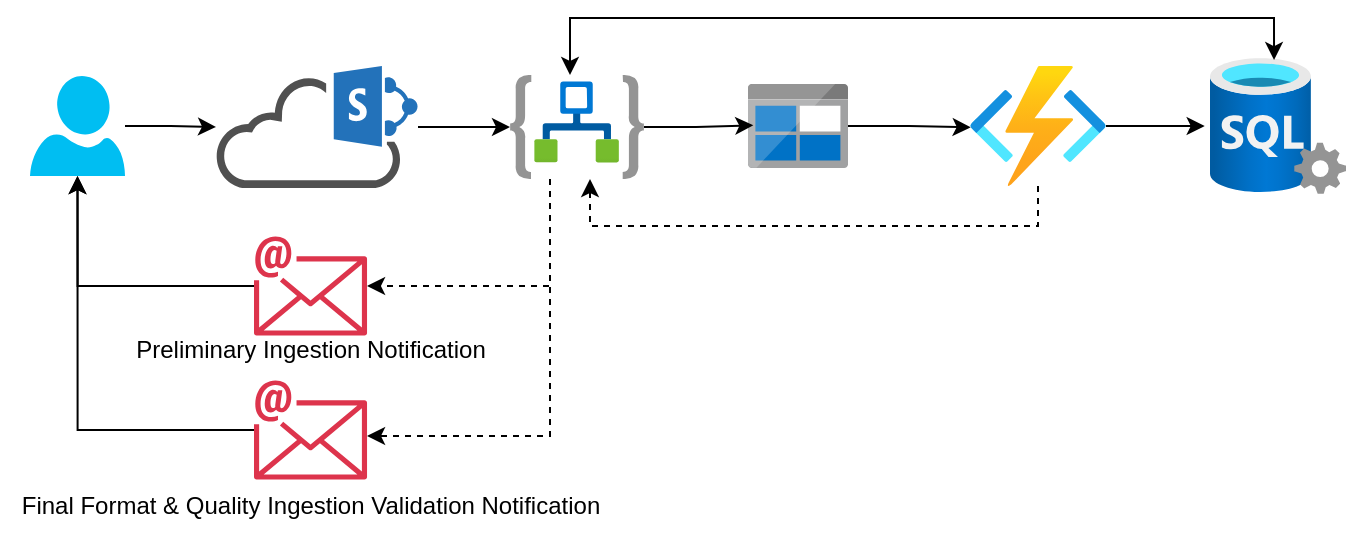 <mxfile version="25.0.3">
  <diagram name="Page-1" id="u4xFz9gf6InahcVyrAAL">
    <mxGraphModel dx="611" dy="352" grid="1" gridSize="10" guides="1" tooltips="1" connect="1" arrows="1" fold="1" page="1" pageScale="1" pageWidth="850" pageHeight="1100" math="0" shadow="0">
      <root>
        <mxCell id="0" />
        <mxCell id="1" parent="0" />
        <mxCell id="qH5hMdlcWvjnzULhuMrj-7" style="edgeStyle=orthogonalEdgeStyle;rounded=0;orthogonalLoop=1;jettySize=auto;html=1;" edge="1" parent="1" source="qH5hMdlcWvjnzULhuMrj-1" target="qH5hMdlcWvjnzULhuMrj-2">
          <mxGeometry relative="1" as="geometry" />
        </mxCell>
        <mxCell id="qH5hMdlcWvjnzULhuMrj-1" value="" style="verticalLabelPosition=bottom;html=1;verticalAlign=top;align=center;strokeColor=none;fillColor=#00BEF2;shape=mxgraph.azure.user;" vertex="1" parent="1">
          <mxGeometry x="140" y="180" width="47.5" height="50" as="geometry" />
        </mxCell>
        <mxCell id="qH5hMdlcWvjnzULhuMrj-8" style="edgeStyle=orthogonalEdgeStyle;rounded=0;orthogonalLoop=1;jettySize=auto;html=1;" edge="1" parent="1" source="qH5hMdlcWvjnzULhuMrj-2" target="qH5hMdlcWvjnzULhuMrj-3">
          <mxGeometry relative="1" as="geometry" />
        </mxCell>
        <mxCell id="qH5hMdlcWvjnzULhuMrj-2" value="" style="sketch=0;pointerEvents=1;shadow=0;dashed=0;html=1;strokeColor=none;fillColor=#505050;labelPosition=center;verticalLabelPosition=bottom;outlineConnect=0;verticalAlign=top;align=center;shape=mxgraph.office.clouds.cloud_sharepoint;" vertex="1" parent="1">
          <mxGeometry x="233" y="175" width="101" height="61" as="geometry" />
        </mxCell>
        <mxCell id="qH5hMdlcWvjnzULhuMrj-25" style="edgeStyle=orthogonalEdgeStyle;rounded=0;orthogonalLoop=1;jettySize=auto;html=1;dashed=1;" edge="1" parent="1" source="qH5hMdlcWvjnzULhuMrj-3" target="qH5hMdlcWvjnzULhuMrj-6">
          <mxGeometry relative="1" as="geometry">
            <Array as="points">
              <mxPoint x="400" y="285" />
            </Array>
          </mxGeometry>
        </mxCell>
        <mxCell id="qH5hMdlcWvjnzULhuMrj-27" style="edgeStyle=orthogonalEdgeStyle;rounded=0;orthogonalLoop=1;jettySize=auto;html=1;dashed=1;" edge="1" parent="1" source="qH5hMdlcWvjnzULhuMrj-3" target="qH5hMdlcWvjnzULhuMrj-26">
          <mxGeometry relative="1" as="geometry">
            <Array as="points">
              <mxPoint x="400" y="360" />
            </Array>
          </mxGeometry>
        </mxCell>
        <mxCell id="qH5hMdlcWvjnzULhuMrj-3" value="" style="image;aspect=fixed;html=1;points=[];align=center;fontSize=12;image=img/lib/azure2/integration/Logic_Apps.svg;" vertex="1" parent="1">
          <mxGeometry x="380" y="179.5" width="67" height="52" as="geometry" />
        </mxCell>
        <mxCell id="qH5hMdlcWvjnzULhuMrj-6" value="" style="sketch=0;outlineConnect=0;fontColor=#232F3E;gradientColor=none;fillColor=#DD344C;strokeColor=none;dashed=0;verticalLabelPosition=bottom;verticalAlign=top;align=center;html=1;fontSize=12;fontStyle=0;aspect=fixed;shape=mxgraph.aws4.email;" vertex="1" parent="1">
          <mxGeometry x="252" y="260" width="56.52" height="50" as="geometry" />
        </mxCell>
        <mxCell id="qH5hMdlcWvjnzULhuMrj-10" style="edgeStyle=orthogonalEdgeStyle;rounded=0;orthogonalLoop=1;jettySize=auto;html=1;entryX=0.5;entryY=1;entryDx=0;entryDy=0;entryPerimeter=0;" edge="1" parent="1" source="qH5hMdlcWvjnzULhuMrj-6" target="qH5hMdlcWvjnzULhuMrj-1">
          <mxGeometry relative="1" as="geometry" />
        </mxCell>
        <mxCell id="qH5hMdlcWvjnzULhuMrj-11" value="" style="image;aspect=fixed;html=1;points=[];align=center;fontSize=12;image=img/lib/azure2/compute/Function_Apps.svg;" vertex="1" parent="1">
          <mxGeometry x="610" y="175" width="68" height="60" as="geometry" />
        </mxCell>
        <mxCell id="qH5hMdlcWvjnzULhuMrj-16" value="" style="image;sketch=0;aspect=fixed;html=1;points=[];align=center;fontSize=12;image=img/lib/mscae/BlobBlock.svg;" vertex="1" parent="1">
          <mxGeometry x="499" y="184" width="50" height="42" as="geometry" />
        </mxCell>
        <mxCell id="qH5hMdlcWvjnzULhuMrj-17" style="edgeStyle=orthogonalEdgeStyle;rounded=0;orthogonalLoop=1;jettySize=auto;html=1;entryX=0.053;entryY=0.492;entryDx=0;entryDy=0;entryPerimeter=0;" edge="1" parent="1" source="qH5hMdlcWvjnzULhuMrj-3" target="qH5hMdlcWvjnzULhuMrj-16">
          <mxGeometry relative="1" as="geometry" />
        </mxCell>
        <mxCell id="qH5hMdlcWvjnzULhuMrj-18" style="edgeStyle=orthogonalEdgeStyle;rounded=0;orthogonalLoop=1;jettySize=auto;html=1;entryX=0.005;entryY=0.511;entryDx=0;entryDy=0;entryPerimeter=0;" edge="1" parent="1" source="qH5hMdlcWvjnzULhuMrj-16" target="qH5hMdlcWvjnzULhuMrj-11">
          <mxGeometry relative="1" as="geometry" />
        </mxCell>
        <mxCell id="qH5hMdlcWvjnzULhuMrj-19" value="" style="image;aspect=fixed;html=1;points=[];align=center;fontSize=12;image=img/lib/azure2/databases/SQL_Server.svg;" vertex="1" parent="1">
          <mxGeometry x="730" y="171" width="68" height="68" as="geometry" />
        </mxCell>
        <mxCell id="qH5hMdlcWvjnzULhuMrj-20" style="edgeStyle=orthogonalEdgeStyle;rounded=0;orthogonalLoop=1;jettySize=auto;html=1;entryX=-0.039;entryY=0.5;entryDx=0;entryDy=0;entryPerimeter=0;" edge="1" parent="1" source="qH5hMdlcWvjnzULhuMrj-11" target="qH5hMdlcWvjnzULhuMrj-19">
          <mxGeometry relative="1" as="geometry" />
        </mxCell>
        <mxCell id="qH5hMdlcWvjnzULhuMrj-23" style="edgeStyle=orthogonalEdgeStyle;rounded=0;orthogonalLoop=1;jettySize=auto;html=1;entryX=0.471;entryY=0.015;entryDx=0;entryDy=0;entryPerimeter=0;startArrow=classic;startFill=1;" edge="1" parent="1" source="qH5hMdlcWvjnzULhuMrj-3" target="qH5hMdlcWvjnzULhuMrj-19">
          <mxGeometry relative="1" as="geometry">
            <Array as="points">
              <mxPoint x="410" y="151" />
              <mxPoint x="762" y="151" />
            </Array>
          </mxGeometry>
        </mxCell>
        <mxCell id="qH5hMdlcWvjnzULhuMrj-24" style="edgeStyle=orthogonalEdgeStyle;rounded=0;orthogonalLoop=1;jettySize=auto;html=1;dashed=1;" edge="1" parent="1" source="qH5hMdlcWvjnzULhuMrj-11" target="qH5hMdlcWvjnzULhuMrj-3">
          <mxGeometry relative="1" as="geometry">
            <Array as="points">
              <mxPoint x="644" y="255" />
              <mxPoint x="420" y="255" />
            </Array>
          </mxGeometry>
        </mxCell>
        <mxCell id="qH5hMdlcWvjnzULhuMrj-26" value="" style="sketch=0;outlineConnect=0;fontColor=#232F3E;gradientColor=none;fillColor=#DD344C;strokeColor=none;dashed=0;verticalLabelPosition=bottom;verticalAlign=top;align=center;html=1;fontSize=12;fontStyle=0;aspect=fixed;shape=mxgraph.aws4.email;" vertex="1" parent="1">
          <mxGeometry x="252" y="332" width="56.52" height="50" as="geometry" />
        </mxCell>
        <mxCell id="qH5hMdlcWvjnzULhuMrj-28" style="edgeStyle=orthogonalEdgeStyle;rounded=0;orthogonalLoop=1;jettySize=auto;html=1;entryX=0.5;entryY=1;entryDx=0;entryDy=0;entryPerimeter=0;" edge="1" parent="1" source="qH5hMdlcWvjnzULhuMrj-26" target="qH5hMdlcWvjnzULhuMrj-1">
          <mxGeometry relative="1" as="geometry" />
        </mxCell>
        <mxCell id="qH5hMdlcWvjnzULhuMrj-29" value="Preliminary Ingestion Notification" style="text;html=1;align=center;verticalAlign=middle;resizable=0;points=[];autosize=1;strokeColor=none;fillColor=none;" vertex="1" parent="1">
          <mxGeometry x="180.26" y="302" width="200" height="30" as="geometry" />
        </mxCell>
        <mxCell id="qH5hMdlcWvjnzULhuMrj-30" value="Final Format &amp;amp; Quality Ingestion Validation Notification" style="text;html=1;align=center;verticalAlign=middle;resizable=0;points=[];autosize=1;strokeColor=none;fillColor=none;" vertex="1" parent="1">
          <mxGeometry x="125.26" y="380" width="310" height="30" as="geometry" />
        </mxCell>
      </root>
    </mxGraphModel>
  </diagram>
</mxfile>
